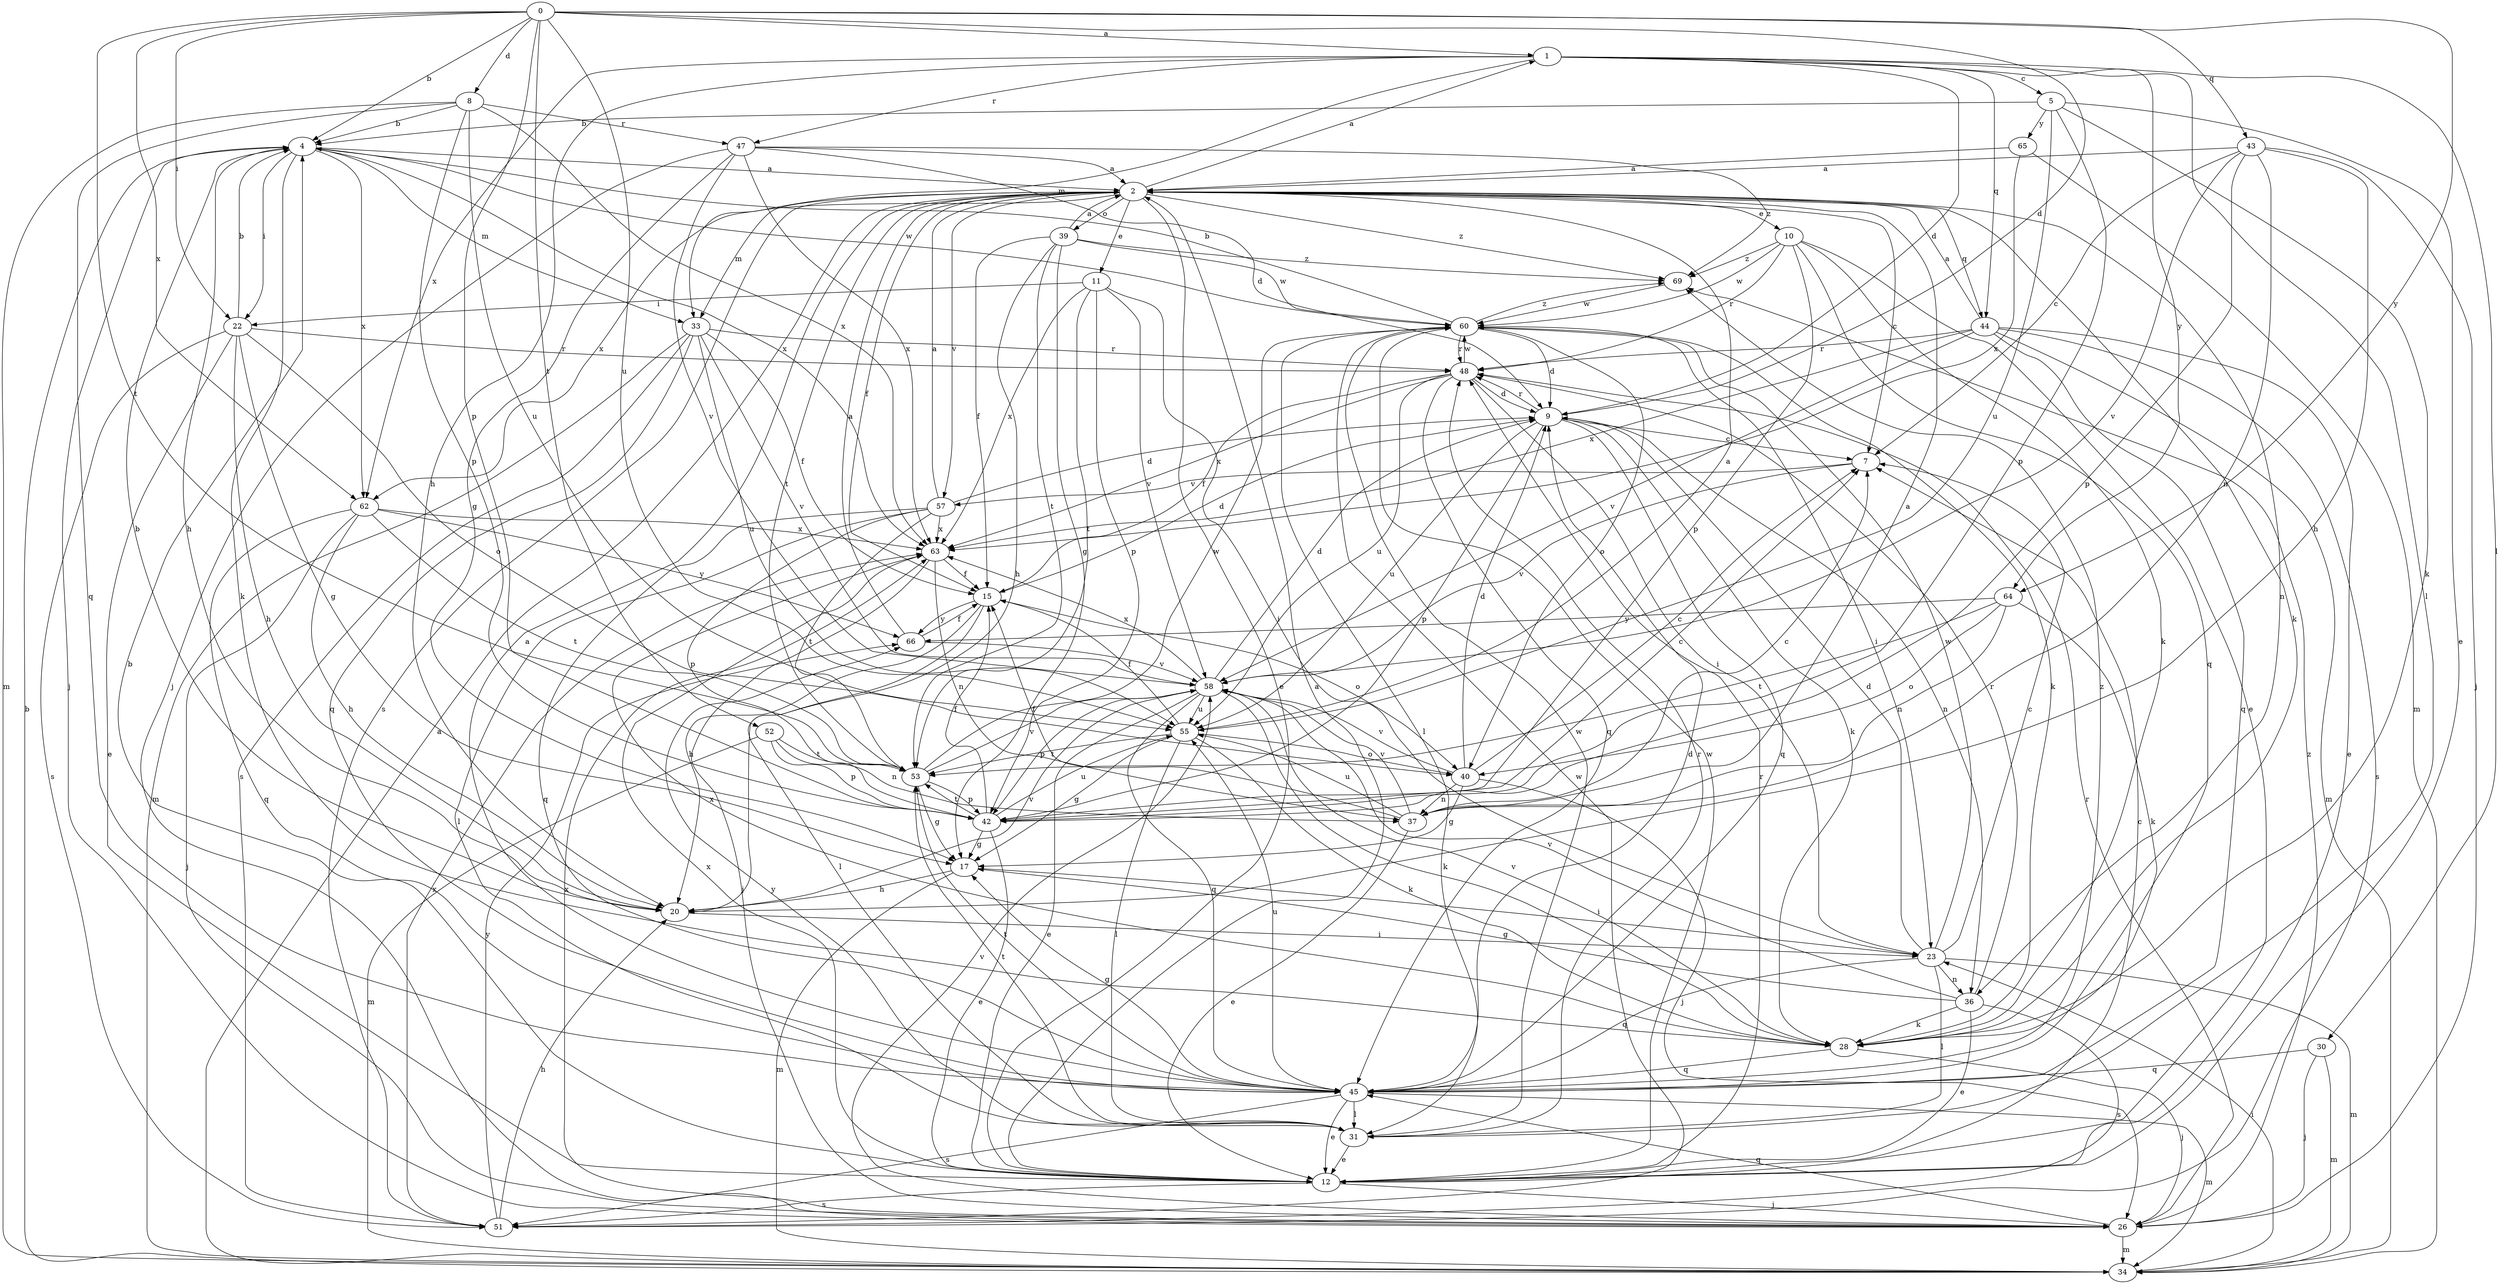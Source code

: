 strict digraph  {
0;
1;
2;
4;
5;
7;
8;
9;
10;
11;
12;
15;
17;
20;
22;
23;
26;
28;
30;
31;
33;
34;
36;
37;
39;
40;
42;
43;
44;
45;
47;
48;
51;
52;
53;
55;
57;
58;
60;
62;
63;
64;
65;
66;
69;
0 -> 1  [label=a];
0 -> 4  [label=b];
0 -> 8  [label=d];
0 -> 9  [label=d];
0 -> 22  [label=i];
0 -> 42  [label=p];
0 -> 43  [label=q];
0 -> 52  [label=t];
0 -> 53  [label=t];
0 -> 55  [label=u];
0 -> 62  [label=x];
0 -> 64  [label=y];
1 -> 5  [label=c];
1 -> 9  [label=d];
1 -> 20  [label=h];
1 -> 30  [label=l];
1 -> 31  [label=l];
1 -> 33  [label=m];
1 -> 44  [label=q];
1 -> 47  [label=r];
1 -> 62  [label=x];
1 -> 64  [label=y];
2 -> 1  [label=a];
2 -> 7  [label=c];
2 -> 10  [label=e];
2 -> 11  [label=e];
2 -> 12  [label=e];
2 -> 15  [label=f];
2 -> 28  [label=k];
2 -> 33  [label=m];
2 -> 36  [label=n];
2 -> 39  [label=o];
2 -> 44  [label=q];
2 -> 51  [label=s];
2 -> 53  [label=t];
2 -> 57  [label=v];
2 -> 62  [label=x];
2 -> 69  [label=z];
4 -> 2  [label=a];
4 -> 20  [label=h];
4 -> 22  [label=i];
4 -> 26  [label=j];
4 -> 28  [label=k];
4 -> 33  [label=m];
4 -> 60  [label=w];
4 -> 62  [label=x];
4 -> 63  [label=x];
5 -> 4  [label=b];
5 -> 12  [label=e];
5 -> 28  [label=k];
5 -> 42  [label=p];
5 -> 55  [label=u];
5 -> 65  [label=y];
7 -> 57  [label=v];
7 -> 58  [label=v];
8 -> 4  [label=b];
8 -> 34  [label=m];
8 -> 42  [label=p];
8 -> 45  [label=q];
8 -> 47  [label=r];
8 -> 55  [label=u];
8 -> 63  [label=x];
9 -> 7  [label=c];
9 -> 28  [label=k];
9 -> 36  [label=n];
9 -> 42  [label=p];
9 -> 45  [label=q];
9 -> 48  [label=r];
9 -> 55  [label=u];
10 -> 12  [label=e];
10 -> 28  [label=k];
10 -> 42  [label=p];
10 -> 45  [label=q];
10 -> 48  [label=r];
10 -> 60  [label=w];
10 -> 69  [label=z];
11 -> 22  [label=i];
11 -> 23  [label=i];
11 -> 42  [label=p];
11 -> 53  [label=t];
11 -> 58  [label=v];
11 -> 63  [label=x];
12 -> 2  [label=a];
12 -> 4  [label=b];
12 -> 7  [label=c];
12 -> 26  [label=j];
12 -> 48  [label=r];
12 -> 51  [label=s];
12 -> 60  [label=w];
12 -> 63  [label=x];
15 -> 9  [label=d];
15 -> 20  [label=h];
15 -> 31  [label=l];
15 -> 40  [label=o];
15 -> 66  [label=y];
17 -> 20  [label=h];
17 -> 23  [label=i];
17 -> 34  [label=m];
20 -> 4  [label=b];
20 -> 23  [label=i];
20 -> 58  [label=v];
22 -> 4  [label=b];
22 -> 12  [label=e];
22 -> 17  [label=g];
22 -> 20  [label=h];
22 -> 40  [label=o];
22 -> 48  [label=r];
22 -> 51  [label=s];
23 -> 7  [label=c];
23 -> 9  [label=d];
23 -> 31  [label=l];
23 -> 34  [label=m];
23 -> 36  [label=n];
23 -> 45  [label=q];
23 -> 60  [label=w];
26 -> 34  [label=m];
26 -> 45  [label=q];
26 -> 48  [label=r];
26 -> 58  [label=v];
26 -> 63  [label=x];
26 -> 69  [label=z];
28 -> 26  [label=j];
28 -> 45  [label=q];
28 -> 58  [label=v];
28 -> 63  [label=x];
30 -> 26  [label=j];
30 -> 34  [label=m];
30 -> 45  [label=q];
31 -> 12  [label=e];
31 -> 48  [label=r];
31 -> 53  [label=t];
31 -> 60  [label=w];
31 -> 66  [label=y];
33 -> 15  [label=f];
33 -> 34  [label=m];
33 -> 45  [label=q];
33 -> 48  [label=r];
33 -> 51  [label=s];
33 -> 55  [label=u];
33 -> 58  [label=v];
34 -> 2  [label=a];
34 -> 4  [label=b];
34 -> 23  [label=i];
36 -> 12  [label=e];
36 -> 17  [label=g];
36 -> 28  [label=k];
36 -> 48  [label=r];
36 -> 51  [label=s];
36 -> 58  [label=v];
37 -> 2  [label=a];
37 -> 7  [label=c];
37 -> 12  [label=e];
37 -> 15  [label=f];
37 -> 55  [label=u];
37 -> 58  [label=v];
39 -> 2  [label=a];
39 -> 15  [label=f];
39 -> 17  [label=g];
39 -> 20  [label=h];
39 -> 53  [label=t];
39 -> 60  [label=w];
39 -> 69  [label=z];
40 -> 7  [label=c];
40 -> 9  [label=d];
40 -> 17  [label=g];
40 -> 26  [label=j];
40 -> 37  [label=n];
40 -> 58  [label=v];
42 -> 7  [label=c];
42 -> 12  [label=e];
42 -> 15  [label=f];
42 -> 17  [label=g];
42 -> 53  [label=t];
42 -> 55  [label=u];
43 -> 2  [label=a];
43 -> 7  [label=c];
43 -> 20  [label=h];
43 -> 26  [label=j];
43 -> 37  [label=n];
43 -> 42  [label=p];
43 -> 58  [label=v];
44 -> 2  [label=a];
44 -> 12  [label=e];
44 -> 34  [label=m];
44 -> 45  [label=q];
44 -> 48  [label=r];
44 -> 51  [label=s];
44 -> 58  [label=v];
44 -> 63  [label=x];
45 -> 2  [label=a];
45 -> 9  [label=d];
45 -> 12  [label=e];
45 -> 17  [label=g];
45 -> 31  [label=l];
45 -> 34  [label=m];
45 -> 51  [label=s];
45 -> 53  [label=t];
45 -> 55  [label=u];
45 -> 69  [label=z];
47 -> 2  [label=a];
47 -> 9  [label=d];
47 -> 17  [label=g];
47 -> 26  [label=j];
47 -> 58  [label=v];
47 -> 63  [label=x];
47 -> 69  [label=z];
48 -> 9  [label=d];
48 -> 15  [label=f];
48 -> 23  [label=i];
48 -> 45  [label=q];
48 -> 55  [label=u];
48 -> 60  [label=w];
48 -> 63  [label=x];
51 -> 20  [label=h];
51 -> 60  [label=w];
51 -> 63  [label=x];
51 -> 66  [label=y];
52 -> 34  [label=m];
52 -> 37  [label=n];
52 -> 42  [label=p];
52 -> 53  [label=t];
53 -> 17  [label=g];
53 -> 42  [label=p];
53 -> 58  [label=v];
53 -> 60  [label=w];
55 -> 2  [label=a];
55 -> 15  [label=f];
55 -> 17  [label=g];
55 -> 28  [label=k];
55 -> 31  [label=l];
55 -> 40  [label=o];
55 -> 53  [label=t];
57 -> 2  [label=a];
57 -> 9  [label=d];
57 -> 31  [label=l];
57 -> 42  [label=p];
57 -> 45  [label=q];
57 -> 53  [label=t];
57 -> 63  [label=x];
58 -> 9  [label=d];
58 -> 12  [label=e];
58 -> 28  [label=k];
58 -> 42  [label=p];
58 -> 45  [label=q];
58 -> 55  [label=u];
58 -> 63  [label=x];
60 -> 4  [label=b];
60 -> 9  [label=d];
60 -> 23  [label=i];
60 -> 28  [label=k];
60 -> 31  [label=l];
60 -> 40  [label=o];
60 -> 48  [label=r];
60 -> 69  [label=z];
62 -> 20  [label=h];
62 -> 26  [label=j];
62 -> 45  [label=q];
62 -> 53  [label=t];
62 -> 63  [label=x];
62 -> 66  [label=y];
63 -> 15  [label=f];
63 -> 26  [label=j];
63 -> 37  [label=n];
64 -> 28  [label=k];
64 -> 37  [label=n];
64 -> 40  [label=o];
64 -> 53  [label=t];
64 -> 66  [label=y];
65 -> 2  [label=a];
65 -> 34  [label=m];
65 -> 63  [label=x];
66 -> 2  [label=a];
66 -> 15  [label=f];
66 -> 58  [label=v];
69 -> 60  [label=w];
}

